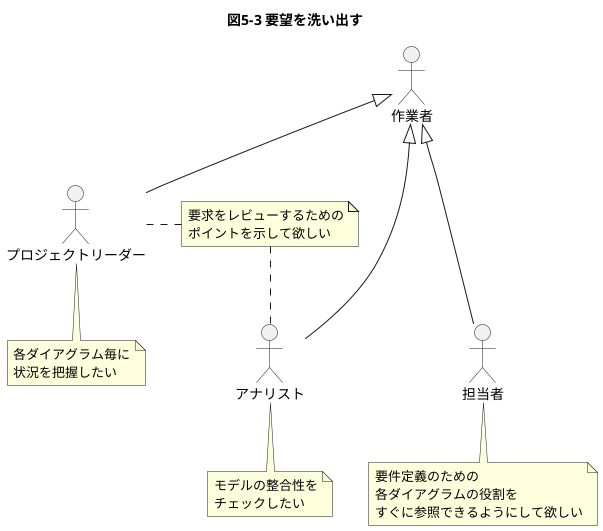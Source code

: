 @startuml
title 図5-3 要望を洗い出す
actor 作業者 as A1
actor アナリスト as A2
actor プロジェクトリーダー as A3
actor 担当者 as A4
note "要求をレビューするための\nポイントを示して欲しい" as N1
note "各ダイアグラム毎に\n状況を把握したい" as N2
note "モデルの整合性を\nチェックしたい" as N3
note "要件定義のための\n各ダイアグラムの役割を\nすぐに参照できるようにして欲しい" as N4
A1 <|--- A2
A1 <|-- A3
A1 <|--- A4
A3 .right. N1
N1 .right. A2
A3 .down. N2
A2 .down. N3
A4 .down. N4
@enduml